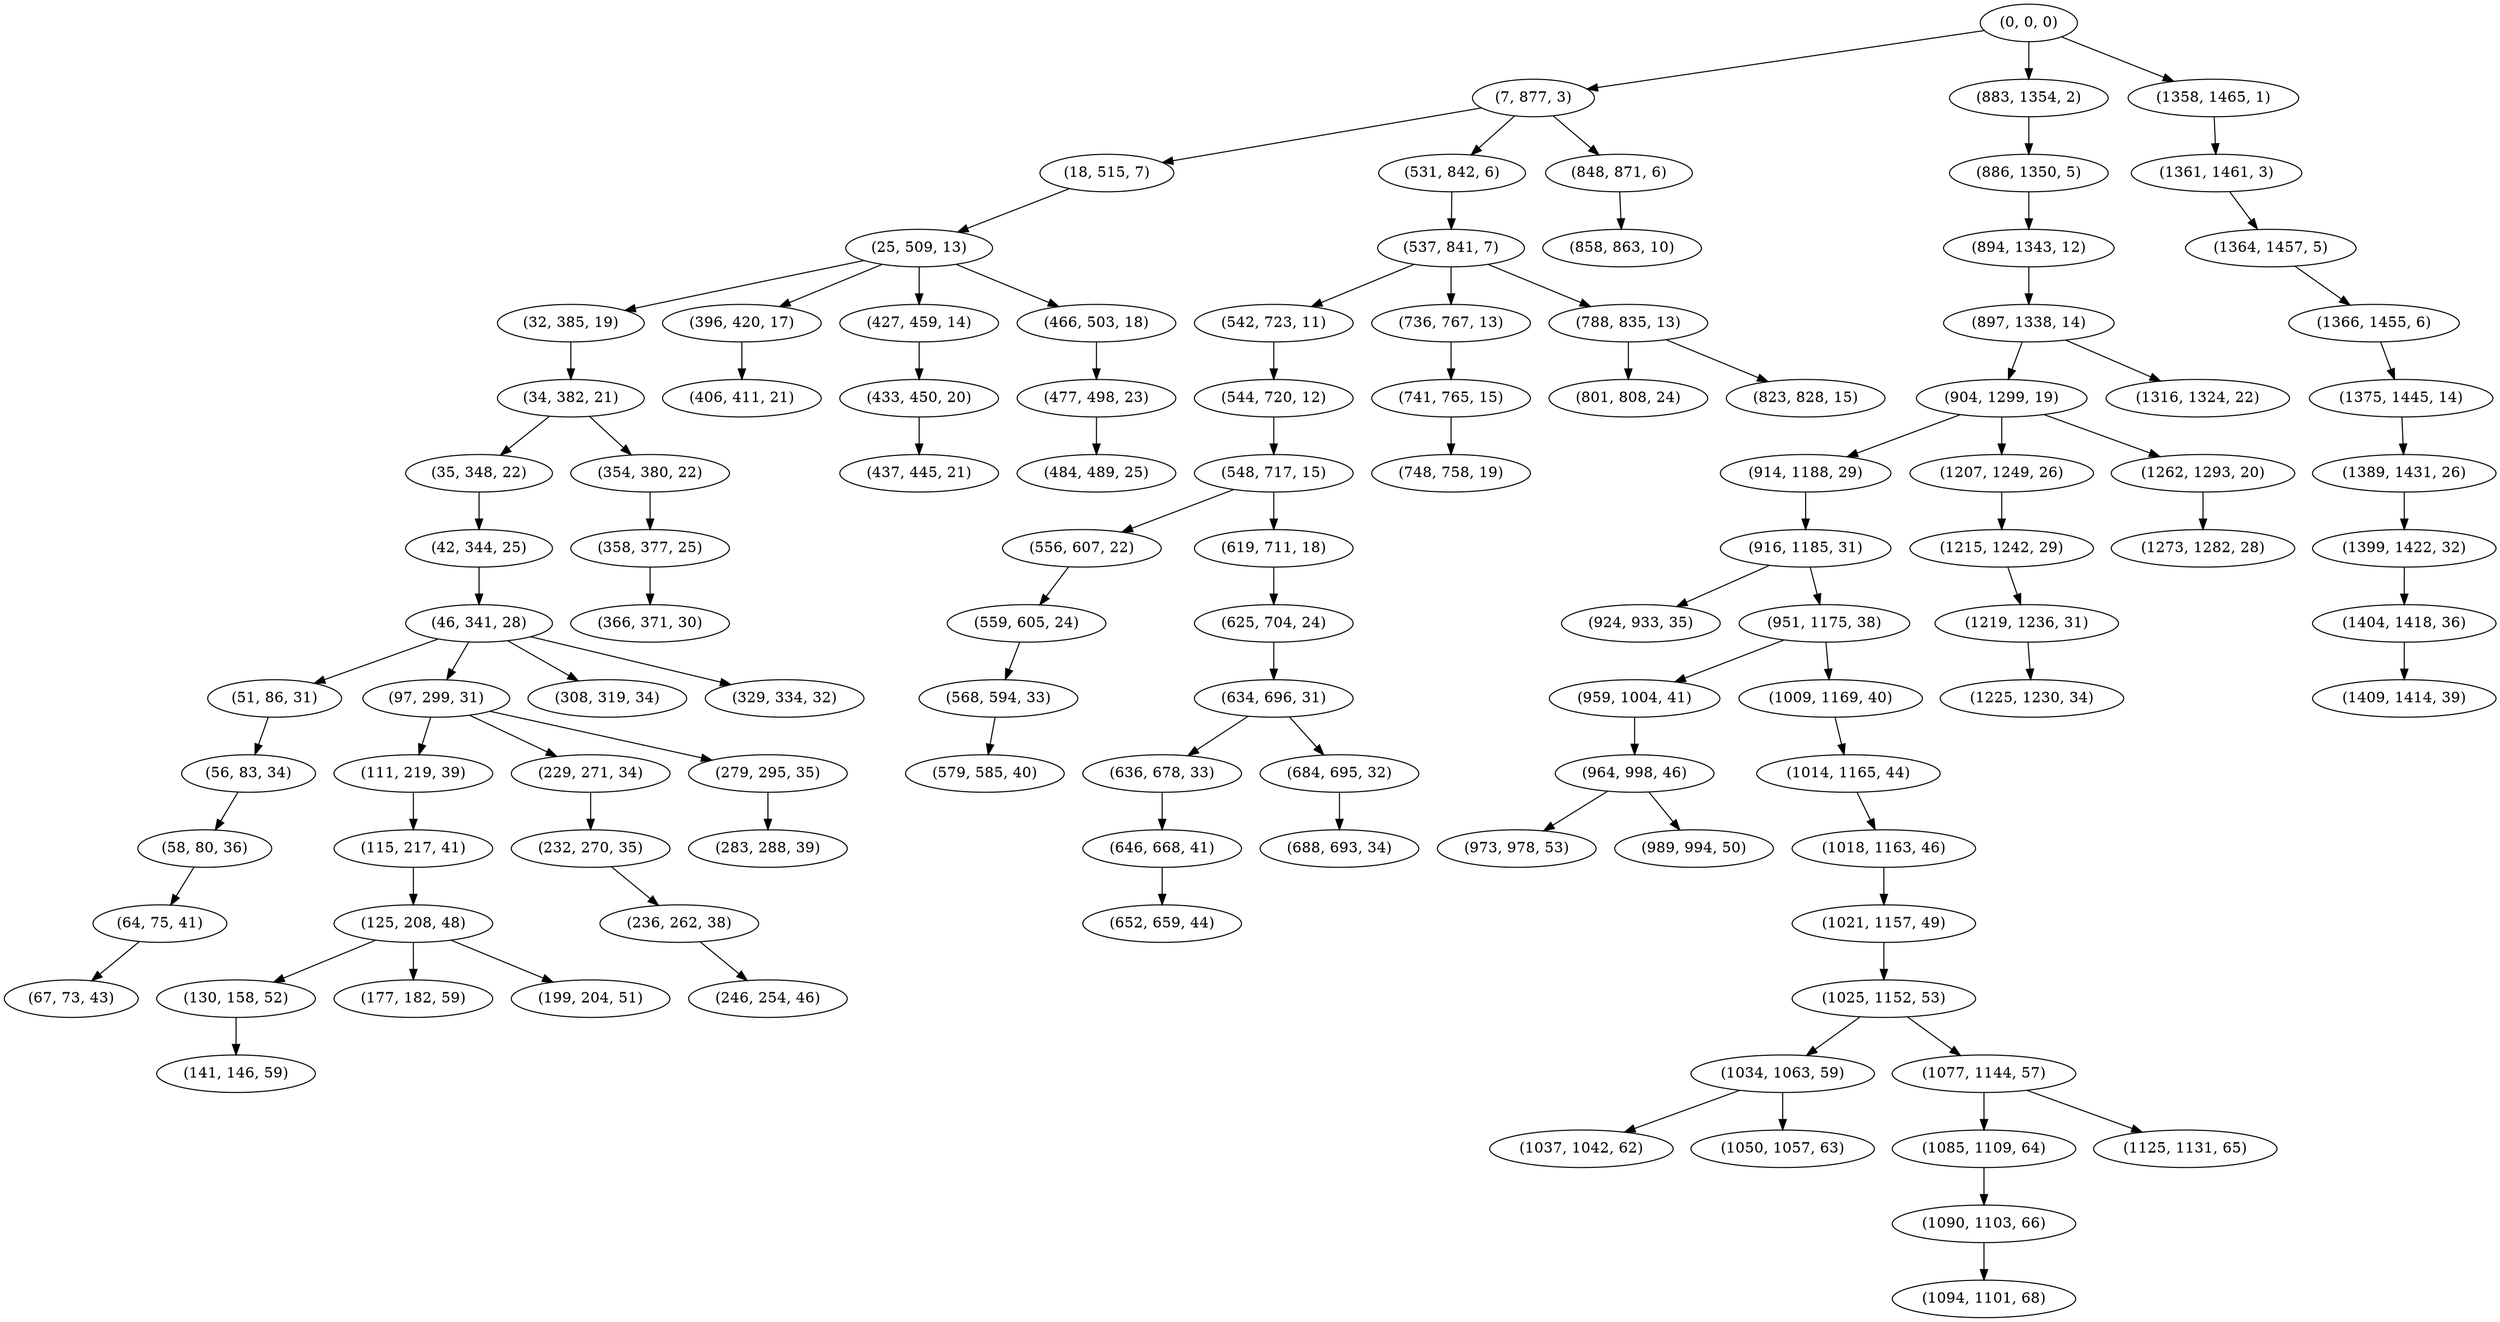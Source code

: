 digraph tree {
    "(0, 0, 0)";
    "(7, 877, 3)";
    "(18, 515, 7)";
    "(25, 509, 13)";
    "(32, 385, 19)";
    "(34, 382, 21)";
    "(35, 348, 22)";
    "(42, 344, 25)";
    "(46, 341, 28)";
    "(51, 86, 31)";
    "(56, 83, 34)";
    "(58, 80, 36)";
    "(64, 75, 41)";
    "(67, 73, 43)";
    "(97, 299, 31)";
    "(111, 219, 39)";
    "(115, 217, 41)";
    "(125, 208, 48)";
    "(130, 158, 52)";
    "(141, 146, 59)";
    "(177, 182, 59)";
    "(199, 204, 51)";
    "(229, 271, 34)";
    "(232, 270, 35)";
    "(236, 262, 38)";
    "(246, 254, 46)";
    "(279, 295, 35)";
    "(283, 288, 39)";
    "(308, 319, 34)";
    "(329, 334, 32)";
    "(354, 380, 22)";
    "(358, 377, 25)";
    "(366, 371, 30)";
    "(396, 420, 17)";
    "(406, 411, 21)";
    "(427, 459, 14)";
    "(433, 450, 20)";
    "(437, 445, 21)";
    "(466, 503, 18)";
    "(477, 498, 23)";
    "(484, 489, 25)";
    "(531, 842, 6)";
    "(537, 841, 7)";
    "(542, 723, 11)";
    "(544, 720, 12)";
    "(548, 717, 15)";
    "(556, 607, 22)";
    "(559, 605, 24)";
    "(568, 594, 33)";
    "(579, 585, 40)";
    "(619, 711, 18)";
    "(625, 704, 24)";
    "(634, 696, 31)";
    "(636, 678, 33)";
    "(646, 668, 41)";
    "(652, 659, 44)";
    "(684, 695, 32)";
    "(688, 693, 34)";
    "(736, 767, 13)";
    "(741, 765, 15)";
    "(748, 758, 19)";
    "(788, 835, 13)";
    "(801, 808, 24)";
    "(823, 828, 15)";
    "(848, 871, 6)";
    "(858, 863, 10)";
    "(883, 1354, 2)";
    "(886, 1350, 5)";
    "(894, 1343, 12)";
    "(897, 1338, 14)";
    "(904, 1299, 19)";
    "(914, 1188, 29)";
    "(916, 1185, 31)";
    "(924, 933, 35)";
    "(951, 1175, 38)";
    "(959, 1004, 41)";
    "(964, 998, 46)";
    "(973, 978, 53)";
    "(989, 994, 50)";
    "(1009, 1169, 40)";
    "(1014, 1165, 44)";
    "(1018, 1163, 46)";
    "(1021, 1157, 49)";
    "(1025, 1152, 53)";
    "(1034, 1063, 59)";
    "(1037, 1042, 62)";
    "(1050, 1057, 63)";
    "(1077, 1144, 57)";
    "(1085, 1109, 64)";
    "(1090, 1103, 66)";
    "(1094, 1101, 68)";
    "(1125, 1131, 65)";
    "(1207, 1249, 26)";
    "(1215, 1242, 29)";
    "(1219, 1236, 31)";
    "(1225, 1230, 34)";
    "(1262, 1293, 20)";
    "(1273, 1282, 28)";
    "(1316, 1324, 22)";
    "(1358, 1465, 1)";
    "(1361, 1461, 3)";
    "(1364, 1457, 5)";
    "(1366, 1455, 6)";
    "(1375, 1445, 14)";
    "(1389, 1431, 26)";
    "(1399, 1422, 32)";
    "(1404, 1418, 36)";
    "(1409, 1414, 39)";
    "(0, 0, 0)" -> "(7, 877, 3)";
    "(0, 0, 0)" -> "(883, 1354, 2)";
    "(0, 0, 0)" -> "(1358, 1465, 1)";
    "(7, 877, 3)" -> "(18, 515, 7)";
    "(7, 877, 3)" -> "(531, 842, 6)";
    "(7, 877, 3)" -> "(848, 871, 6)";
    "(18, 515, 7)" -> "(25, 509, 13)";
    "(25, 509, 13)" -> "(32, 385, 19)";
    "(25, 509, 13)" -> "(396, 420, 17)";
    "(25, 509, 13)" -> "(427, 459, 14)";
    "(25, 509, 13)" -> "(466, 503, 18)";
    "(32, 385, 19)" -> "(34, 382, 21)";
    "(34, 382, 21)" -> "(35, 348, 22)";
    "(34, 382, 21)" -> "(354, 380, 22)";
    "(35, 348, 22)" -> "(42, 344, 25)";
    "(42, 344, 25)" -> "(46, 341, 28)";
    "(46, 341, 28)" -> "(51, 86, 31)";
    "(46, 341, 28)" -> "(97, 299, 31)";
    "(46, 341, 28)" -> "(308, 319, 34)";
    "(46, 341, 28)" -> "(329, 334, 32)";
    "(51, 86, 31)" -> "(56, 83, 34)";
    "(56, 83, 34)" -> "(58, 80, 36)";
    "(58, 80, 36)" -> "(64, 75, 41)";
    "(64, 75, 41)" -> "(67, 73, 43)";
    "(97, 299, 31)" -> "(111, 219, 39)";
    "(97, 299, 31)" -> "(229, 271, 34)";
    "(97, 299, 31)" -> "(279, 295, 35)";
    "(111, 219, 39)" -> "(115, 217, 41)";
    "(115, 217, 41)" -> "(125, 208, 48)";
    "(125, 208, 48)" -> "(130, 158, 52)";
    "(125, 208, 48)" -> "(177, 182, 59)";
    "(125, 208, 48)" -> "(199, 204, 51)";
    "(130, 158, 52)" -> "(141, 146, 59)";
    "(229, 271, 34)" -> "(232, 270, 35)";
    "(232, 270, 35)" -> "(236, 262, 38)";
    "(236, 262, 38)" -> "(246, 254, 46)";
    "(279, 295, 35)" -> "(283, 288, 39)";
    "(354, 380, 22)" -> "(358, 377, 25)";
    "(358, 377, 25)" -> "(366, 371, 30)";
    "(396, 420, 17)" -> "(406, 411, 21)";
    "(427, 459, 14)" -> "(433, 450, 20)";
    "(433, 450, 20)" -> "(437, 445, 21)";
    "(466, 503, 18)" -> "(477, 498, 23)";
    "(477, 498, 23)" -> "(484, 489, 25)";
    "(531, 842, 6)" -> "(537, 841, 7)";
    "(537, 841, 7)" -> "(542, 723, 11)";
    "(537, 841, 7)" -> "(736, 767, 13)";
    "(537, 841, 7)" -> "(788, 835, 13)";
    "(542, 723, 11)" -> "(544, 720, 12)";
    "(544, 720, 12)" -> "(548, 717, 15)";
    "(548, 717, 15)" -> "(556, 607, 22)";
    "(548, 717, 15)" -> "(619, 711, 18)";
    "(556, 607, 22)" -> "(559, 605, 24)";
    "(559, 605, 24)" -> "(568, 594, 33)";
    "(568, 594, 33)" -> "(579, 585, 40)";
    "(619, 711, 18)" -> "(625, 704, 24)";
    "(625, 704, 24)" -> "(634, 696, 31)";
    "(634, 696, 31)" -> "(636, 678, 33)";
    "(634, 696, 31)" -> "(684, 695, 32)";
    "(636, 678, 33)" -> "(646, 668, 41)";
    "(646, 668, 41)" -> "(652, 659, 44)";
    "(684, 695, 32)" -> "(688, 693, 34)";
    "(736, 767, 13)" -> "(741, 765, 15)";
    "(741, 765, 15)" -> "(748, 758, 19)";
    "(788, 835, 13)" -> "(801, 808, 24)";
    "(788, 835, 13)" -> "(823, 828, 15)";
    "(848, 871, 6)" -> "(858, 863, 10)";
    "(883, 1354, 2)" -> "(886, 1350, 5)";
    "(886, 1350, 5)" -> "(894, 1343, 12)";
    "(894, 1343, 12)" -> "(897, 1338, 14)";
    "(897, 1338, 14)" -> "(904, 1299, 19)";
    "(897, 1338, 14)" -> "(1316, 1324, 22)";
    "(904, 1299, 19)" -> "(914, 1188, 29)";
    "(904, 1299, 19)" -> "(1207, 1249, 26)";
    "(904, 1299, 19)" -> "(1262, 1293, 20)";
    "(914, 1188, 29)" -> "(916, 1185, 31)";
    "(916, 1185, 31)" -> "(924, 933, 35)";
    "(916, 1185, 31)" -> "(951, 1175, 38)";
    "(951, 1175, 38)" -> "(959, 1004, 41)";
    "(951, 1175, 38)" -> "(1009, 1169, 40)";
    "(959, 1004, 41)" -> "(964, 998, 46)";
    "(964, 998, 46)" -> "(973, 978, 53)";
    "(964, 998, 46)" -> "(989, 994, 50)";
    "(1009, 1169, 40)" -> "(1014, 1165, 44)";
    "(1014, 1165, 44)" -> "(1018, 1163, 46)";
    "(1018, 1163, 46)" -> "(1021, 1157, 49)";
    "(1021, 1157, 49)" -> "(1025, 1152, 53)";
    "(1025, 1152, 53)" -> "(1034, 1063, 59)";
    "(1025, 1152, 53)" -> "(1077, 1144, 57)";
    "(1034, 1063, 59)" -> "(1037, 1042, 62)";
    "(1034, 1063, 59)" -> "(1050, 1057, 63)";
    "(1077, 1144, 57)" -> "(1085, 1109, 64)";
    "(1077, 1144, 57)" -> "(1125, 1131, 65)";
    "(1085, 1109, 64)" -> "(1090, 1103, 66)";
    "(1090, 1103, 66)" -> "(1094, 1101, 68)";
    "(1207, 1249, 26)" -> "(1215, 1242, 29)";
    "(1215, 1242, 29)" -> "(1219, 1236, 31)";
    "(1219, 1236, 31)" -> "(1225, 1230, 34)";
    "(1262, 1293, 20)" -> "(1273, 1282, 28)";
    "(1358, 1465, 1)" -> "(1361, 1461, 3)";
    "(1361, 1461, 3)" -> "(1364, 1457, 5)";
    "(1364, 1457, 5)" -> "(1366, 1455, 6)";
    "(1366, 1455, 6)" -> "(1375, 1445, 14)";
    "(1375, 1445, 14)" -> "(1389, 1431, 26)";
    "(1389, 1431, 26)" -> "(1399, 1422, 32)";
    "(1399, 1422, 32)" -> "(1404, 1418, 36)";
    "(1404, 1418, 36)" -> "(1409, 1414, 39)";
}
